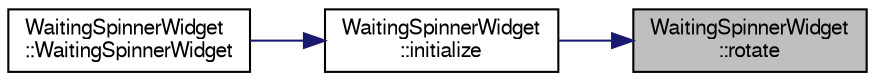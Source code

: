 digraph "WaitingSpinnerWidget::rotate"
{
 // LATEX_PDF_SIZE
  edge [fontname="FreeSans",fontsize="10",labelfontname="FreeSans",labelfontsize="10"];
  node [fontname="FreeSans",fontsize="10",shape=record];
  rankdir="RL";
  Node58 [label="WaitingSpinnerWidget\l::rotate",height=0.2,width=0.4,color="black", fillcolor="grey75", style="filled", fontcolor="black",tooltip=" "];
  Node58 -> Node59 [dir="back",color="midnightblue",fontsize="10",style="solid",fontname="FreeSans"];
  Node59 [label="WaitingSpinnerWidget\l::initialize",height=0.2,width=0.4,color="black", fillcolor="white", style="filled",URL="$class_waiting_spinner_widget.html#a885516e19838042bd79042f854452a3d",tooltip=" "];
  Node59 -> Node60 [dir="back",color="midnightblue",fontsize="10",style="solid",fontname="FreeSans"];
  Node60 [label="WaitingSpinnerWidget\l::WaitingSpinnerWidget",height=0.2,width=0.4,color="black", fillcolor="white", style="filled",URL="$class_waiting_spinner_widget.html#a5207a447314b9b3505177fec483f5608",tooltip=" "];
}
